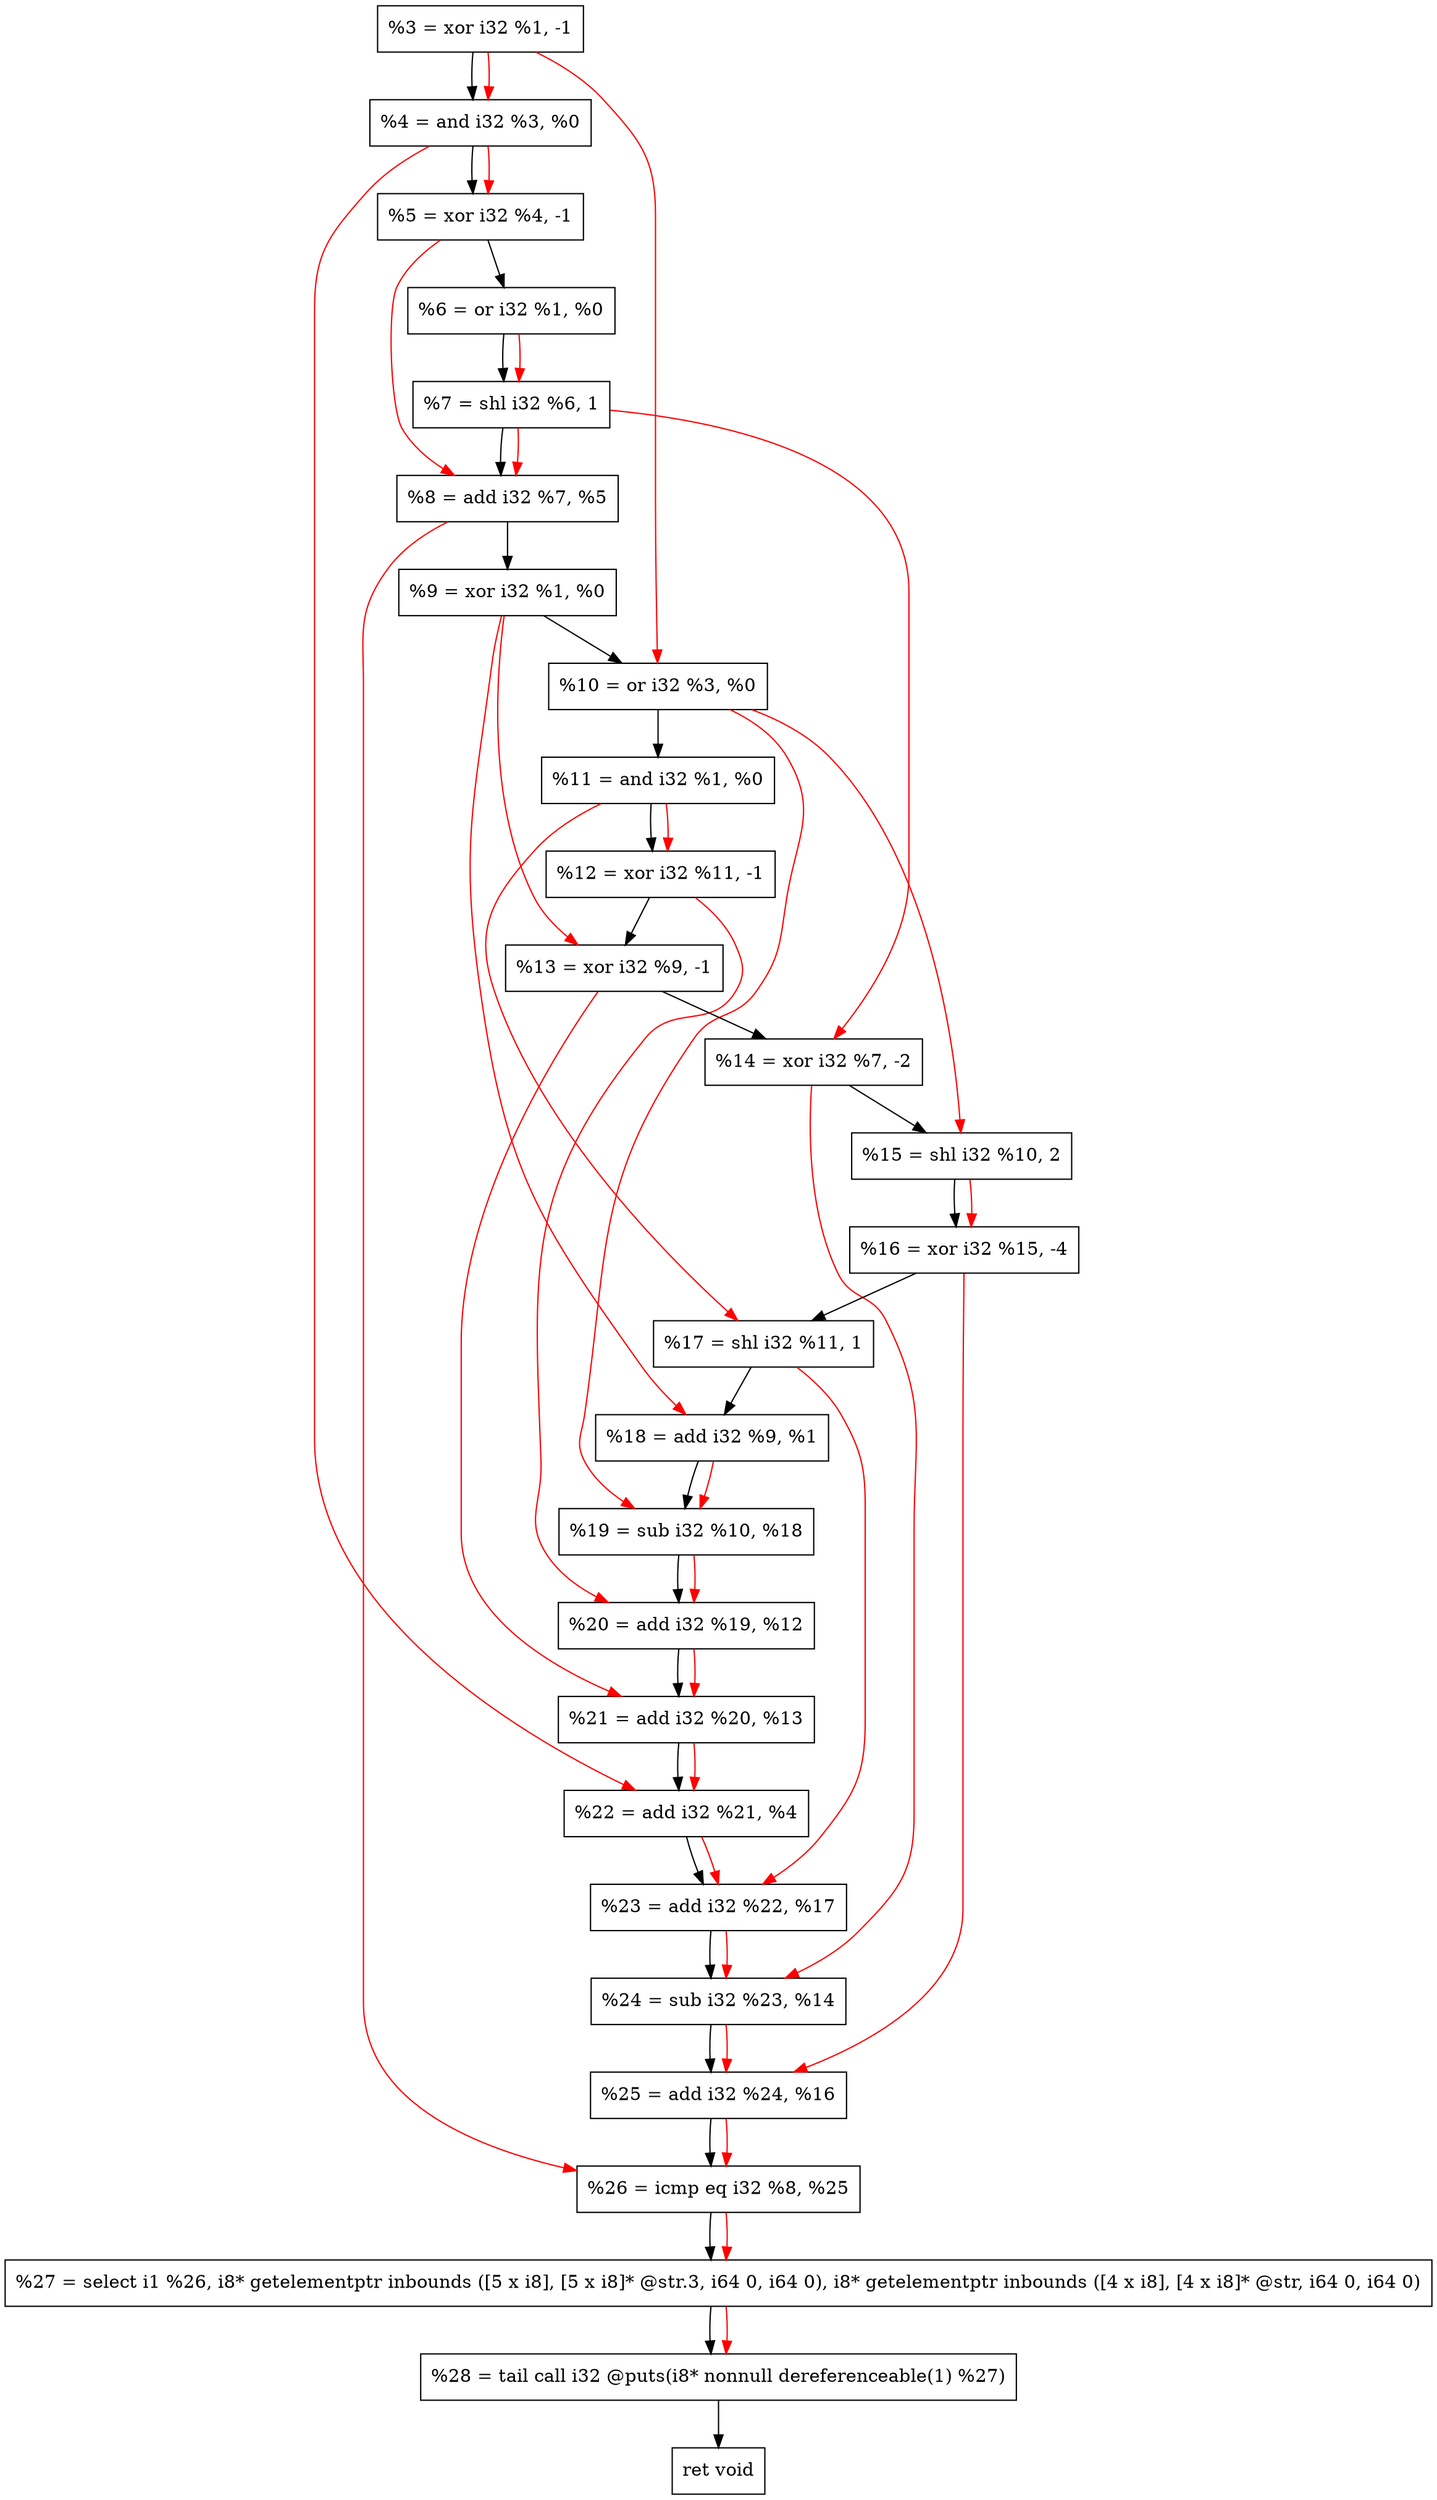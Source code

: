 digraph "DFG for'crackme' function" {
	Node0x1f04b80[shape=record, label="  %3 = xor i32 %1, -1"];
	Node0x1f04bf0[shape=record, label="  %4 = and i32 %3, %0"];
	Node0x1f04cb0[shape=record, label="  %5 = xor i32 %4, -1"];
	Node0x1f04d20[shape=record, label="  %6 = or i32 %1, %0"];
	Node0x1f04d90[shape=record, label="  %7 = shl i32 %6, 1"];
	Node0x1f04e00[shape=record, label="  %8 = add i32 %7, %5"];
	Node0x1f04e70[shape=record, label="  %9 = xor i32 %1, %0"];
	Node0x1f04ee0[shape=record, label="  %10 = or i32 %3, %0"];
	Node0x1f04f50[shape=record, label="  %11 = and i32 %1, %0"];
	Node0x1f04fc0[shape=record, label="  %12 = xor i32 %11, -1"];
	Node0x1f05030[shape=record, label="  %13 = xor i32 %9, -1"];
	Node0x1f050d0[shape=record, label="  %14 = xor i32 %7, -2"];
	Node0x1f05170[shape=record, label="  %15 = shl i32 %10, 2"];
	Node0x1f05210[shape=record, label="  %16 = xor i32 %15, -4"];
	Node0x1f05280[shape=record, label="  %17 = shl i32 %11, 1"];
	Node0x1f052f0[shape=record, label="  %18 = add i32 %9, %1"];
	Node0x1f05360[shape=record, label="  %19 = sub i32 %10, %18"];
	Node0x1f053d0[shape=record, label="  %20 = add i32 %19, %12"];
	Node0x1f05440[shape=record, label="  %21 = add i32 %20, %13"];
	Node0x1f054b0[shape=record, label="  %22 = add i32 %21, %4"];
	Node0x1f05520[shape=record, label="  %23 = add i32 %22, %17"];
	Node0x1f05590[shape=record, label="  %24 = sub i32 %23, %14"];
	Node0x1f05600[shape=record, label="  %25 = add i32 %24, %16"];
	Node0x1f05670[shape=record, label="  %26 = icmp eq i32 %8, %25"];
	Node0x1ea5268[shape=record, label="  %27 = select i1 %26, i8* getelementptr inbounds ([5 x i8], [5 x i8]* @str.3, i64 0, i64 0), i8* getelementptr inbounds ([4 x i8], [4 x i8]* @str, i64 0, i64 0)"];
	Node0x1f05b10[shape=record, label="  %28 = tail call i32 @puts(i8* nonnull dereferenceable(1) %27)"];
	Node0x1f05b60[shape=record, label="  ret void"];
	Node0x1f04b80 -> Node0x1f04bf0;
	Node0x1f04bf0 -> Node0x1f04cb0;
	Node0x1f04cb0 -> Node0x1f04d20;
	Node0x1f04d20 -> Node0x1f04d90;
	Node0x1f04d90 -> Node0x1f04e00;
	Node0x1f04e00 -> Node0x1f04e70;
	Node0x1f04e70 -> Node0x1f04ee0;
	Node0x1f04ee0 -> Node0x1f04f50;
	Node0x1f04f50 -> Node0x1f04fc0;
	Node0x1f04fc0 -> Node0x1f05030;
	Node0x1f05030 -> Node0x1f050d0;
	Node0x1f050d0 -> Node0x1f05170;
	Node0x1f05170 -> Node0x1f05210;
	Node0x1f05210 -> Node0x1f05280;
	Node0x1f05280 -> Node0x1f052f0;
	Node0x1f052f0 -> Node0x1f05360;
	Node0x1f05360 -> Node0x1f053d0;
	Node0x1f053d0 -> Node0x1f05440;
	Node0x1f05440 -> Node0x1f054b0;
	Node0x1f054b0 -> Node0x1f05520;
	Node0x1f05520 -> Node0x1f05590;
	Node0x1f05590 -> Node0x1f05600;
	Node0x1f05600 -> Node0x1f05670;
	Node0x1f05670 -> Node0x1ea5268;
	Node0x1ea5268 -> Node0x1f05b10;
	Node0x1f05b10 -> Node0x1f05b60;
edge [color=red]
	Node0x1f04b80 -> Node0x1f04bf0;
	Node0x1f04bf0 -> Node0x1f04cb0;
	Node0x1f04d20 -> Node0x1f04d90;
	Node0x1f04d90 -> Node0x1f04e00;
	Node0x1f04cb0 -> Node0x1f04e00;
	Node0x1f04b80 -> Node0x1f04ee0;
	Node0x1f04f50 -> Node0x1f04fc0;
	Node0x1f04e70 -> Node0x1f05030;
	Node0x1f04d90 -> Node0x1f050d0;
	Node0x1f04ee0 -> Node0x1f05170;
	Node0x1f05170 -> Node0x1f05210;
	Node0x1f04f50 -> Node0x1f05280;
	Node0x1f04e70 -> Node0x1f052f0;
	Node0x1f04ee0 -> Node0x1f05360;
	Node0x1f052f0 -> Node0x1f05360;
	Node0x1f05360 -> Node0x1f053d0;
	Node0x1f04fc0 -> Node0x1f053d0;
	Node0x1f053d0 -> Node0x1f05440;
	Node0x1f05030 -> Node0x1f05440;
	Node0x1f05440 -> Node0x1f054b0;
	Node0x1f04bf0 -> Node0x1f054b0;
	Node0x1f054b0 -> Node0x1f05520;
	Node0x1f05280 -> Node0x1f05520;
	Node0x1f05520 -> Node0x1f05590;
	Node0x1f050d0 -> Node0x1f05590;
	Node0x1f05590 -> Node0x1f05600;
	Node0x1f05210 -> Node0x1f05600;
	Node0x1f04e00 -> Node0x1f05670;
	Node0x1f05600 -> Node0x1f05670;
	Node0x1f05670 -> Node0x1ea5268;
	Node0x1ea5268 -> Node0x1f05b10;
}
